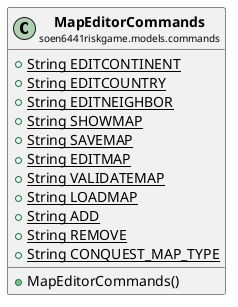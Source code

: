 @startuml

skinparam svgLinkTarget _parent
skinparam linetype ortho
set namespaceSeparator none
class "<b><size:14>MapEditorCommands</b>\n<size:10>soen6441riskgame.models.commands" as soen6441riskgame.models.commands.MapEditorCommands  [[../../../soen6441riskgame/models/commands/MapEditorCommands.html{soen6441riskgame.models.commands.MapEditorCommands}]] {
{static} +String EDITCONTINENT
{static} +String EDITCOUNTRY
{static} +String EDITNEIGHBOR
{static} +String SHOWMAP
{static} +String SAVEMAP
{static} +String EDITMAP
{static} +String VALIDATEMAP
{static} +String LOADMAP
{static} +String ADD
{static} +String REMOVE
{static} +String CONQUEST_MAP_TYPE
+MapEditorCommands()
}



@enduml
